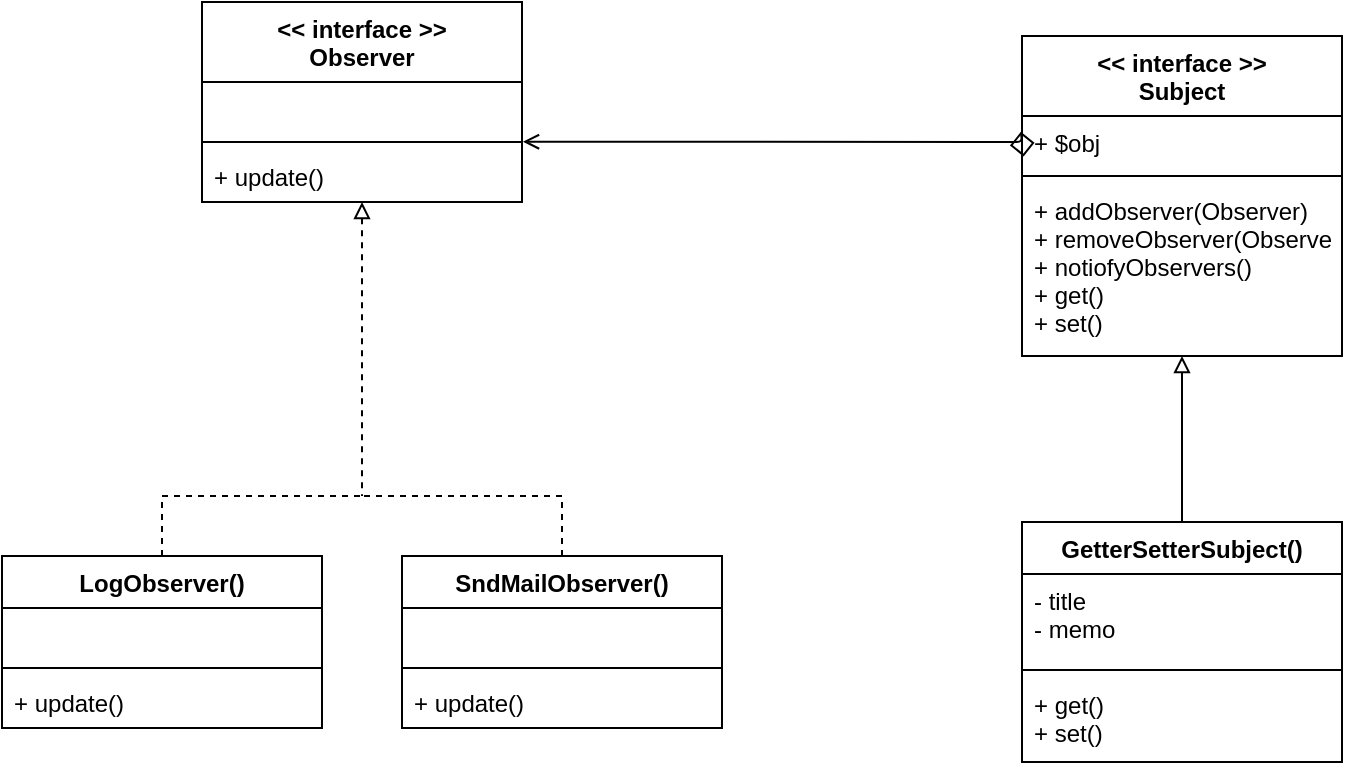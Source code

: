 <mxfile>
    <diagram id="r5xa_kT_I9r7utlxcItA" name="Page-1">
        <mxGraphModel dx="1076" dy="125" grid="1" gridSize="10" guides="1" tooltips="1" connect="1" arrows="1" fold="1" page="1" pageScale="1" pageWidth="827" pageHeight="1169" math="0" shadow="0">
            <root>
                <mxCell id="0"/>
                <mxCell id="1" parent="0"/>
                <mxCell id="29" value="" style="edgeStyle=none;html=1;startArrow=block;startFill=0;endArrow=none;endFill=0;" parent="1" source="9" edge="1">
                    <mxGeometry relative="1" as="geometry">
                        <mxPoint x="520" y="430" as="targetPoint"/>
                    </mxGeometry>
                </mxCell>
                <mxCell id="9" value="&lt;&lt; interface &gt;&gt;&#10;Subject" style="swimlane;fontStyle=1;align=center;verticalAlign=top;childLayout=stackLayout;horizontal=1;startSize=40;horizontalStack=0;resizeParent=1;resizeParentMax=0;resizeLast=0;collapsible=1;marginBottom=0;" parent="1" vertex="1">
                    <mxGeometry x="440" y="187" width="160" height="160" as="geometry"/>
                </mxCell>
                <mxCell id="10" value="+ $obj　" style="text;strokeColor=none;fillColor=none;align=left;verticalAlign=top;spacingLeft=4;spacingRight=4;overflow=hidden;rotatable=0;points=[[0,0.5],[1,0.5]];portConstraint=eastwest;" parent="9" vertex="1">
                    <mxGeometry y="40" width="160" height="26" as="geometry"/>
                </mxCell>
                <mxCell id="11" value="" style="line;strokeWidth=1;fillColor=none;align=left;verticalAlign=middle;spacingTop=-1;spacingLeft=3;spacingRight=3;rotatable=0;labelPosition=right;points=[];portConstraint=eastwest;strokeColor=inherit;" parent="9" vertex="1">
                    <mxGeometry y="66" width="160" height="8" as="geometry"/>
                </mxCell>
                <mxCell id="12" value="+ addObserver(Observer)&#10;+ removeObserver(Observer)&#10;+ notiofyObservers()&#10;+ get()&#10;+ set()" style="text;strokeColor=none;fillColor=none;align=left;verticalAlign=top;spacingLeft=4;spacingRight=4;overflow=hidden;rotatable=0;points=[[0,0.5],[1,0.5]];portConstraint=eastwest;" parent="9" vertex="1">
                    <mxGeometry y="74" width="160" height="86" as="geometry"/>
                </mxCell>
                <mxCell id="13" value="GetterSetterSubject()" style="swimlane;fontStyle=1;align=center;verticalAlign=top;childLayout=stackLayout;horizontal=1;startSize=26;horizontalStack=0;resizeParent=1;resizeParentMax=0;resizeLast=0;collapsible=1;marginBottom=0;" parent="1" vertex="1">
                    <mxGeometry x="440" y="430" width="160" height="120" as="geometry"/>
                </mxCell>
                <mxCell id="14" value="- title&#10;- memo&#10;" style="text;strokeColor=none;fillColor=none;align=left;verticalAlign=top;spacingLeft=4;spacingRight=4;overflow=hidden;rotatable=0;points=[[0,0.5],[1,0.5]];portConstraint=eastwest;" parent="13" vertex="1">
                    <mxGeometry y="26" width="160" height="44" as="geometry"/>
                </mxCell>
                <mxCell id="15" value="" style="line;strokeWidth=1;fillColor=none;align=left;verticalAlign=middle;spacingTop=-1;spacingLeft=3;spacingRight=3;rotatable=0;labelPosition=right;points=[];portConstraint=eastwest;strokeColor=inherit;" parent="13" vertex="1">
                    <mxGeometry y="70" width="160" height="8" as="geometry"/>
                </mxCell>
                <mxCell id="16" value="+ get()&#10;+ set()" style="text;strokeColor=none;fillColor=none;align=left;verticalAlign=top;spacingLeft=4;spacingRight=4;overflow=hidden;rotatable=0;points=[[0,0.5],[1,0.5]];portConstraint=eastwest;" parent="13" vertex="1">
                    <mxGeometry y="78" width="160" height="42" as="geometry"/>
                </mxCell>
                <mxCell id="32" style="edgeStyle=none;html=1;entryX=0.005;entryY=0.779;entryDx=0;entryDy=0;entryPerimeter=0;startArrow=open;startFill=0;endArrow=diamond;endFill=0;startSize=6;endSize=10;exitX=1.003;exitY=0.483;exitDx=0;exitDy=0;exitPerimeter=0;" parent="1" source="24" target="10" edge="1">
                    <mxGeometry relative="1" as="geometry">
                        <Array as="points">
                            <mxPoint x="430" y="240"/>
                            <mxPoint x="440" y="240"/>
                        </Array>
                    </mxGeometry>
                </mxCell>
                <mxCell id="22" value="&lt;&lt; interface &gt;&gt;&#10;Observer" style="swimlane;fontStyle=1;align=center;verticalAlign=top;childLayout=stackLayout;horizontal=1;startSize=40;horizontalStack=0;resizeParent=1;resizeParentMax=0;resizeLast=0;collapsible=1;marginBottom=0;" parent="1" vertex="1">
                    <mxGeometry x="30" y="170" width="160" height="100" as="geometry"/>
                </mxCell>
                <mxCell id="23" value="　　　" style="text;strokeColor=none;fillColor=none;align=left;verticalAlign=top;spacingLeft=4;spacingRight=4;overflow=hidden;rotatable=0;points=[[0,0.5],[1,0.5]];portConstraint=eastwest;" parent="22" vertex="1">
                    <mxGeometry y="40" width="160" height="26" as="geometry"/>
                </mxCell>
                <mxCell id="24" value="" style="line;strokeWidth=1;fillColor=none;align=left;verticalAlign=middle;spacingTop=-1;spacingLeft=3;spacingRight=3;rotatable=0;labelPosition=right;points=[];portConstraint=eastwest;strokeColor=inherit;" parent="22" vertex="1">
                    <mxGeometry y="66" width="160" height="8" as="geometry"/>
                </mxCell>
                <mxCell id="25" value="+ update()" style="text;strokeColor=none;fillColor=none;align=left;verticalAlign=top;spacingLeft=4;spacingRight=4;overflow=hidden;rotatable=0;points=[[0,0.5],[1,0.5]];portConstraint=eastwest;" parent="22" vertex="1">
                    <mxGeometry y="74" width="160" height="26" as="geometry"/>
                </mxCell>
                <mxCell id="39" value="" style="edgeStyle=none;html=1;startArrow=block;startFill=0;endArrow=none;endFill=0;dashed=1;" parent="1" source="25" edge="1">
                    <mxGeometry relative="1" as="geometry">
                        <mxPoint x="110" y="417" as="targetPoint"/>
                        <mxPoint x="110" y="304" as="sourcePoint"/>
                    </mxGeometry>
                </mxCell>
                <mxCell id="40" style="edgeStyle=none;html=1;exitX=0.5;exitY=0;exitDx=0;exitDy=0;rounded=0;endArrow=none;endFill=0;dashed=1;" parent="1" source="41" edge="1">
                    <mxGeometry relative="1" as="geometry">
                        <mxPoint x="110" y="417" as="targetPoint"/>
                        <Array as="points">
                            <mxPoint x="210" y="417"/>
                        </Array>
                    </mxGeometry>
                </mxCell>
                <mxCell id="41" value="SndMailObserver()" style="swimlane;fontStyle=1;align=center;verticalAlign=top;childLayout=stackLayout;horizontal=1;startSize=26;horizontalStack=0;resizeParent=1;resizeParentMax=0;resizeLast=0;collapsible=1;marginBottom=0;" parent="1" vertex="1">
                    <mxGeometry x="130" y="447" width="160" height="86" as="geometry"/>
                </mxCell>
                <mxCell id="42" value="　" style="text;strokeColor=none;fillColor=none;align=left;verticalAlign=top;spacingLeft=4;spacingRight=4;overflow=hidden;rotatable=0;points=[[0,0.5],[1,0.5]];portConstraint=eastwest;" parent="41" vertex="1">
                    <mxGeometry y="26" width="160" height="26" as="geometry"/>
                </mxCell>
                <mxCell id="43" value="" style="line;strokeWidth=1;fillColor=none;align=left;verticalAlign=middle;spacingTop=-1;spacingLeft=3;spacingRight=3;rotatable=0;labelPosition=right;points=[];portConstraint=eastwest;strokeColor=inherit;" parent="41" vertex="1">
                    <mxGeometry y="52" width="160" height="8" as="geometry"/>
                </mxCell>
                <mxCell id="44" value="+ update()" style="text;strokeColor=none;fillColor=none;align=left;verticalAlign=top;spacingLeft=4;spacingRight=4;overflow=hidden;rotatable=0;points=[[0,0.5],[1,0.5]];portConstraint=eastwest;" parent="41" vertex="1">
                    <mxGeometry y="60" width="160" height="26" as="geometry"/>
                </mxCell>
                <mxCell id="45" style="edgeStyle=none;html=1;exitX=0.5;exitY=0;exitDx=0;exitDy=0;rounded=0;endArrow=none;endFill=0;dashed=1;" parent="1" source="46" edge="1">
                    <mxGeometry relative="1" as="geometry">
                        <mxPoint x="110" y="417" as="targetPoint"/>
                        <Array as="points">
                            <mxPoint x="10" y="417"/>
                        </Array>
                    </mxGeometry>
                </mxCell>
                <mxCell id="46" value="LogObserver()" style="swimlane;fontStyle=1;align=center;verticalAlign=top;childLayout=stackLayout;horizontal=1;startSize=26;horizontalStack=0;resizeParent=1;resizeParentMax=0;resizeLast=0;collapsible=1;marginBottom=0;" parent="1" vertex="1">
                    <mxGeometry x="-70" y="447" width="160" height="86" as="geometry"/>
                </mxCell>
                <mxCell id="47" value="　" style="text;strokeColor=none;fillColor=none;align=left;verticalAlign=top;spacingLeft=4;spacingRight=4;overflow=hidden;rotatable=0;points=[[0,0.5],[1,0.5]];portConstraint=eastwest;" parent="46" vertex="1">
                    <mxGeometry y="26" width="160" height="26" as="geometry"/>
                </mxCell>
                <mxCell id="48" value="" style="line;strokeWidth=1;fillColor=none;align=left;verticalAlign=middle;spacingTop=-1;spacingLeft=3;spacingRight=3;rotatable=0;labelPosition=right;points=[];portConstraint=eastwest;strokeColor=inherit;" parent="46" vertex="1">
                    <mxGeometry y="52" width="160" height="8" as="geometry"/>
                </mxCell>
                <mxCell id="49" value="+ update()" style="text;strokeColor=none;fillColor=none;align=left;verticalAlign=top;spacingLeft=4;spacingRight=4;overflow=hidden;rotatable=0;points=[[0,0.5],[1,0.5]];portConstraint=eastwest;" parent="46" vertex="1">
                    <mxGeometry y="60" width="160" height="26" as="geometry"/>
                </mxCell>
            </root>
        </mxGraphModel>
    </diagram>
</mxfile>